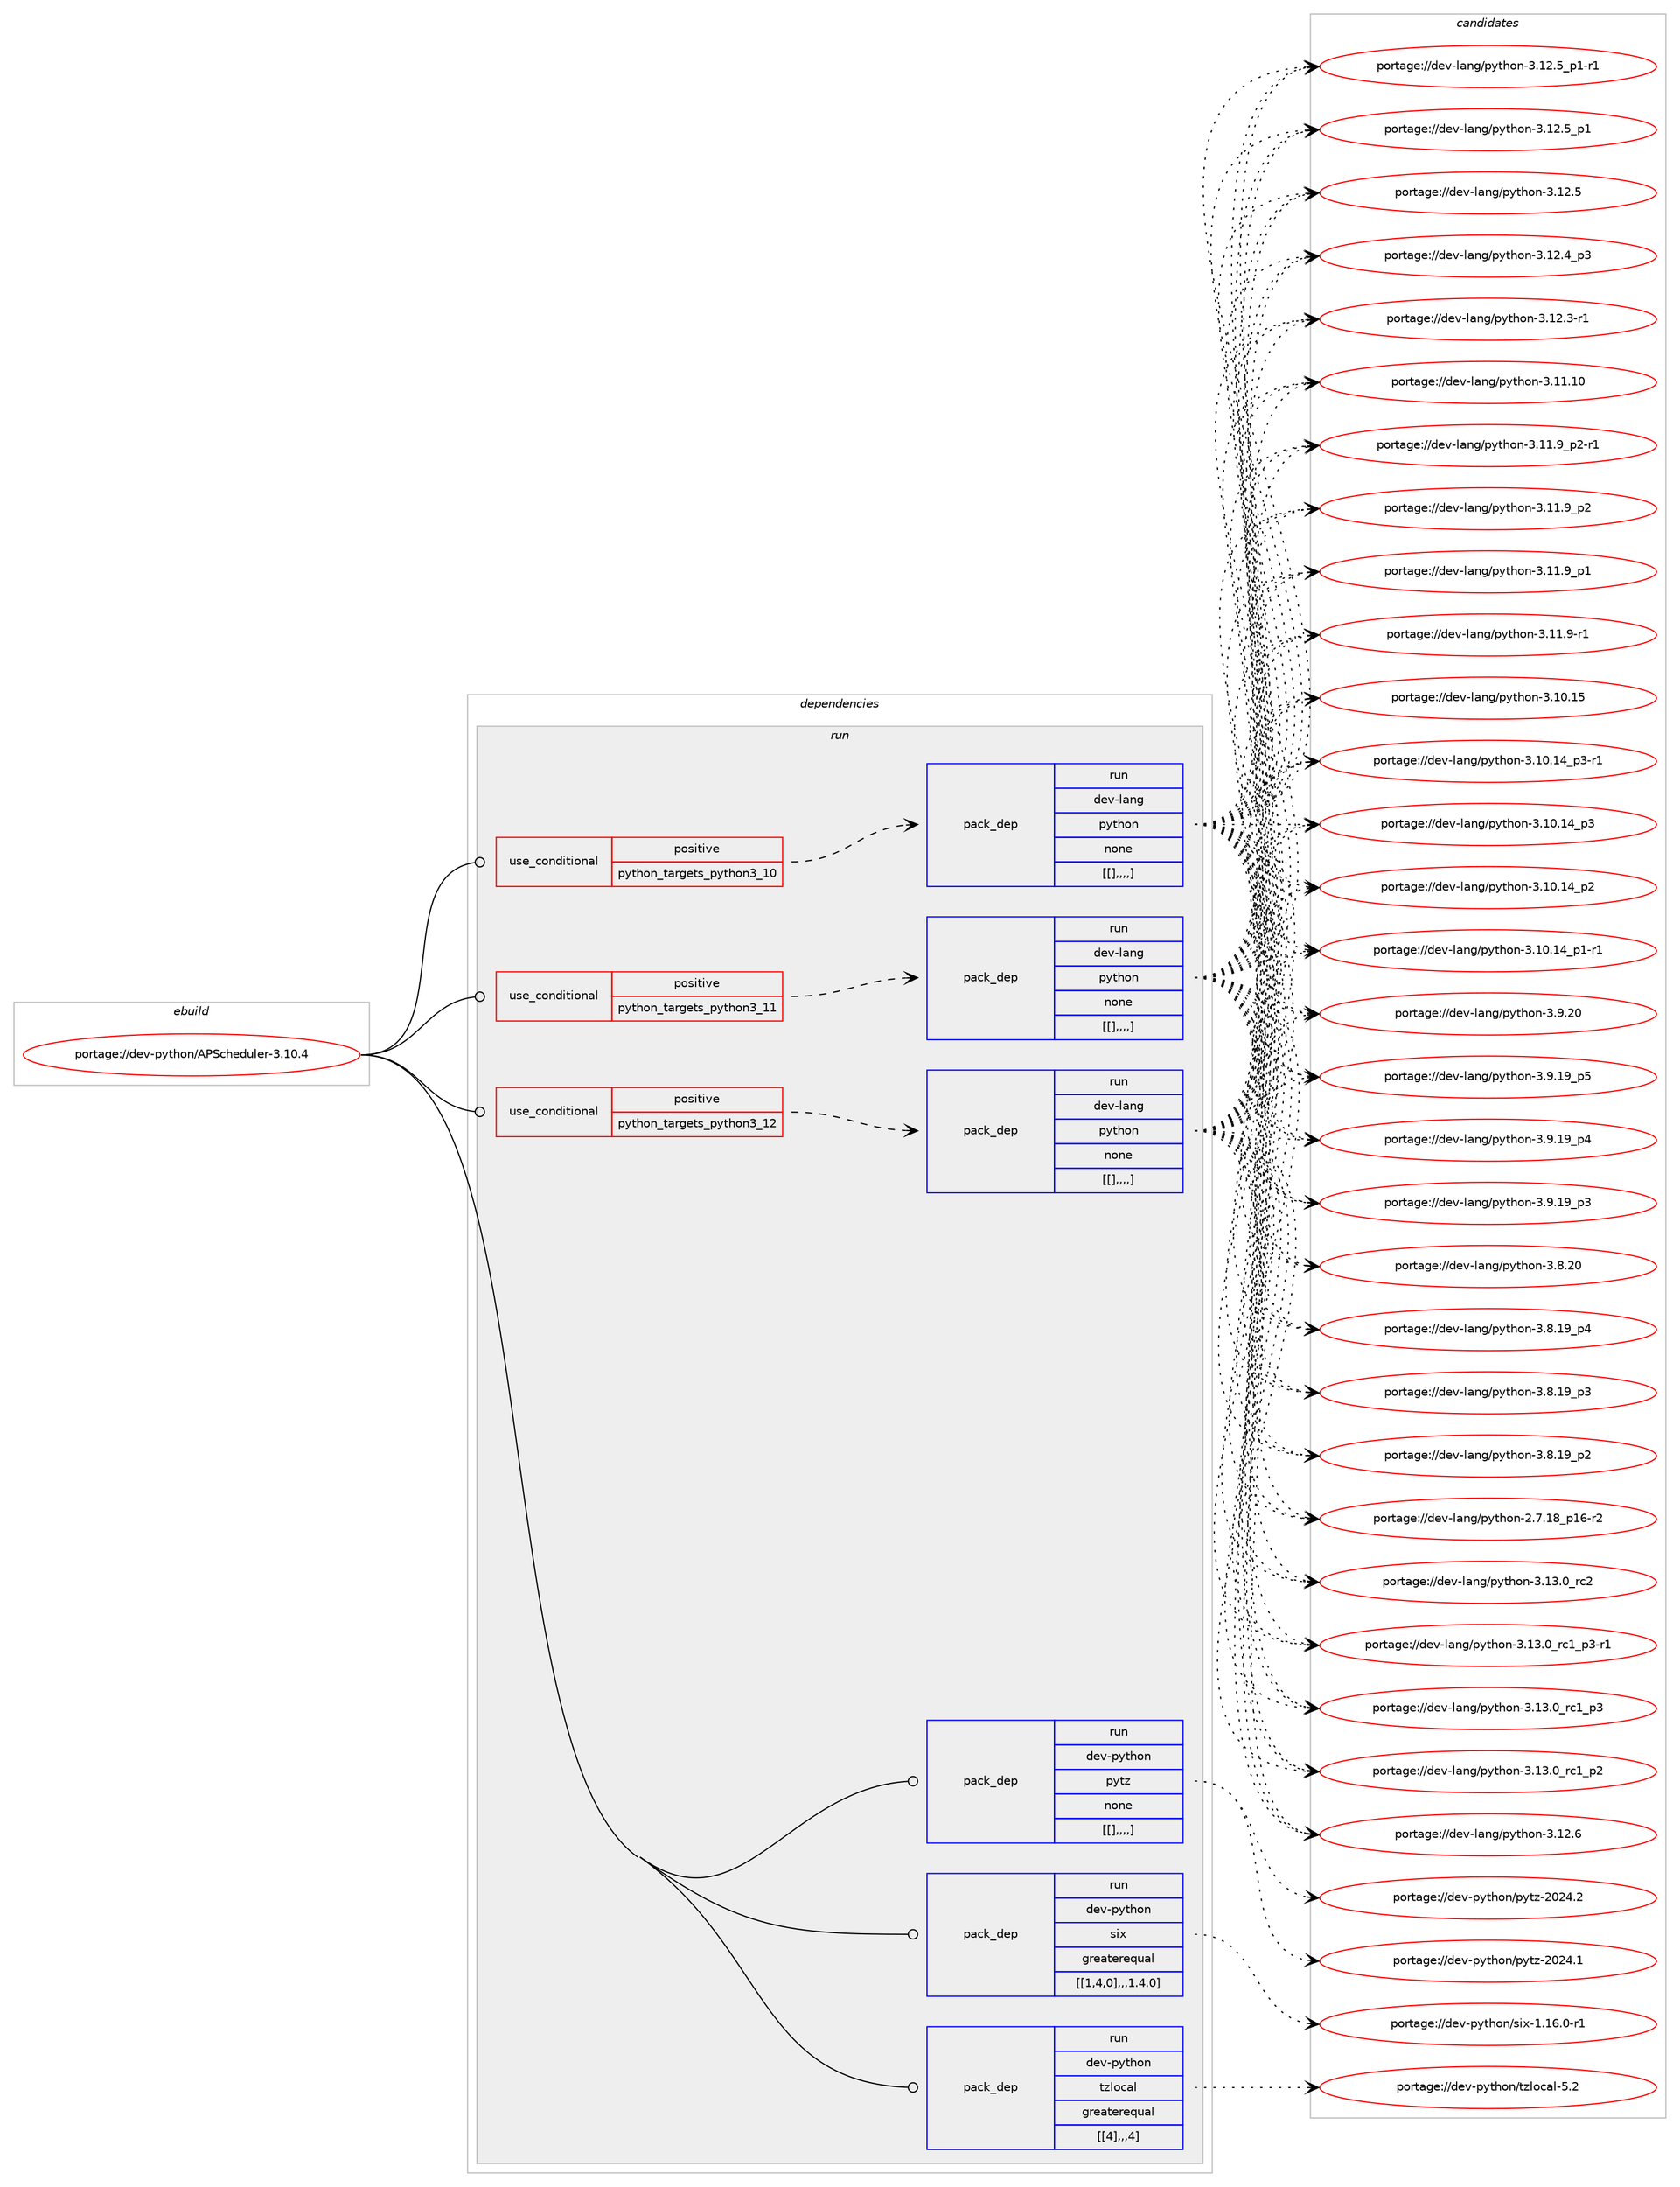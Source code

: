 digraph prolog {

# *************
# Graph options
# *************

newrank=true;
concentrate=true;
compound=true;
graph [rankdir=LR,fontname=Helvetica,fontsize=10,ranksep=1.5];#, ranksep=2.5, nodesep=0.2];
edge  [arrowhead=vee];
node  [fontname=Helvetica,fontsize=10];

# **********
# The ebuild
# **********

subgraph cluster_leftcol {
color=gray;
label=<<i>ebuild</i>>;
id [label="portage://dev-python/APScheduler-3.10.4", color=red, width=4, href="../dev-python/APScheduler-3.10.4.svg"];
}

# ****************
# The dependencies
# ****************

subgraph cluster_midcol {
color=gray;
label=<<i>dependencies</i>>;
subgraph cluster_compile {
fillcolor="#eeeeee";
style=filled;
label=<<i>compile</i>>;
}
subgraph cluster_compileandrun {
fillcolor="#eeeeee";
style=filled;
label=<<i>compile and run</i>>;
}
subgraph cluster_run {
fillcolor="#eeeeee";
style=filled;
label=<<i>run</i>>;
subgraph cond30948 {
dependency141547 [label=<<TABLE BORDER="0" CELLBORDER="1" CELLSPACING="0" CELLPADDING="4"><TR><TD ROWSPAN="3" CELLPADDING="10">use_conditional</TD></TR><TR><TD>positive</TD></TR><TR><TD>python_targets_python3_10</TD></TR></TABLE>>, shape=none, color=red];
subgraph pack109387 {
dependency141548 [label=<<TABLE BORDER="0" CELLBORDER="1" CELLSPACING="0" CELLPADDING="4" WIDTH="220"><TR><TD ROWSPAN="6" CELLPADDING="30">pack_dep</TD></TR><TR><TD WIDTH="110">run</TD></TR><TR><TD>dev-lang</TD></TR><TR><TD>python</TD></TR><TR><TD>none</TD></TR><TR><TD>[[],,,,]</TD></TR></TABLE>>, shape=none, color=blue];
}
dependency141547:e -> dependency141548:w [weight=20,style="dashed",arrowhead="vee"];
}
id:e -> dependency141547:w [weight=20,style="solid",arrowhead="odot"];
subgraph cond30949 {
dependency141549 [label=<<TABLE BORDER="0" CELLBORDER="1" CELLSPACING="0" CELLPADDING="4"><TR><TD ROWSPAN="3" CELLPADDING="10">use_conditional</TD></TR><TR><TD>positive</TD></TR><TR><TD>python_targets_python3_11</TD></TR></TABLE>>, shape=none, color=red];
subgraph pack109388 {
dependency141550 [label=<<TABLE BORDER="0" CELLBORDER="1" CELLSPACING="0" CELLPADDING="4" WIDTH="220"><TR><TD ROWSPAN="6" CELLPADDING="30">pack_dep</TD></TR><TR><TD WIDTH="110">run</TD></TR><TR><TD>dev-lang</TD></TR><TR><TD>python</TD></TR><TR><TD>none</TD></TR><TR><TD>[[],,,,]</TD></TR></TABLE>>, shape=none, color=blue];
}
dependency141549:e -> dependency141550:w [weight=20,style="dashed",arrowhead="vee"];
}
id:e -> dependency141549:w [weight=20,style="solid",arrowhead="odot"];
subgraph cond30950 {
dependency141551 [label=<<TABLE BORDER="0" CELLBORDER="1" CELLSPACING="0" CELLPADDING="4"><TR><TD ROWSPAN="3" CELLPADDING="10">use_conditional</TD></TR><TR><TD>positive</TD></TR><TR><TD>python_targets_python3_12</TD></TR></TABLE>>, shape=none, color=red];
subgraph pack109389 {
dependency141552 [label=<<TABLE BORDER="0" CELLBORDER="1" CELLSPACING="0" CELLPADDING="4" WIDTH="220"><TR><TD ROWSPAN="6" CELLPADDING="30">pack_dep</TD></TR><TR><TD WIDTH="110">run</TD></TR><TR><TD>dev-lang</TD></TR><TR><TD>python</TD></TR><TR><TD>none</TD></TR><TR><TD>[[],,,,]</TD></TR></TABLE>>, shape=none, color=blue];
}
dependency141551:e -> dependency141552:w [weight=20,style="dashed",arrowhead="vee"];
}
id:e -> dependency141551:w [weight=20,style="solid",arrowhead="odot"];
subgraph pack109390 {
dependency141553 [label=<<TABLE BORDER="0" CELLBORDER="1" CELLSPACING="0" CELLPADDING="4" WIDTH="220"><TR><TD ROWSPAN="6" CELLPADDING="30">pack_dep</TD></TR><TR><TD WIDTH="110">run</TD></TR><TR><TD>dev-python</TD></TR><TR><TD>pytz</TD></TR><TR><TD>none</TD></TR><TR><TD>[[],,,,]</TD></TR></TABLE>>, shape=none, color=blue];
}
id:e -> dependency141553:w [weight=20,style="solid",arrowhead="odot"];
subgraph pack109391 {
dependency141554 [label=<<TABLE BORDER="0" CELLBORDER="1" CELLSPACING="0" CELLPADDING="4" WIDTH="220"><TR><TD ROWSPAN="6" CELLPADDING="30">pack_dep</TD></TR><TR><TD WIDTH="110">run</TD></TR><TR><TD>dev-python</TD></TR><TR><TD>six</TD></TR><TR><TD>greaterequal</TD></TR><TR><TD>[[1,4,0],,,1.4.0]</TD></TR></TABLE>>, shape=none, color=blue];
}
id:e -> dependency141554:w [weight=20,style="solid",arrowhead="odot"];
subgraph pack109392 {
dependency141555 [label=<<TABLE BORDER="0" CELLBORDER="1" CELLSPACING="0" CELLPADDING="4" WIDTH="220"><TR><TD ROWSPAN="6" CELLPADDING="30">pack_dep</TD></TR><TR><TD WIDTH="110">run</TD></TR><TR><TD>dev-python</TD></TR><TR><TD>tzlocal</TD></TR><TR><TD>greaterequal</TD></TR><TR><TD>[[4],,,4]</TD></TR></TABLE>>, shape=none, color=blue];
}
id:e -> dependency141555:w [weight=20,style="solid",arrowhead="odot"];
}
}

# **************
# The candidates
# **************

subgraph cluster_choices {
rank=same;
color=gray;
label=<<i>candidates</i>>;

subgraph choice109387 {
color=black;
nodesep=1;
choice10010111845108971101034711212111610411111045514649514648951149950 [label="portage://dev-lang/python-3.13.0_rc2", color=red, width=4,href="../dev-lang/python-3.13.0_rc2.svg"];
choice1001011184510897110103471121211161041111104551464951464895114994995112514511449 [label="portage://dev-lang/python-3.13.0_rc1_p3-r1", color=red, width=4,href="../dev-lang/python-3.13.0_rc1_p3-r1.svg"];
choice100101118451089711010347112121116104111110455146495146489511499499511251 [label="portage://dev-lang/python-3.13.0_rc1_p3", color=red, width=4,href="../dev-lang/python-3.13.0_rc1_p3.svg"];
choice100101118451089711010347112121116104111110455146495146489511499499511250 [label="portage://dev-lang/python-3.13.0_rc1_p2", color=red, width=4,href="../dev-lang/python-3.13.0_rc1_p2.svg"];
choice10010111845108971101034711212111610411111045514649504654 [label="portage://dev-lang/python-3.12.6", color=red, width=4,href="../dev-lang/python-3.12.6.svg"];
choice1001011184510897110103471121211161041111104551464950465395112494511449 [label="portage://dev-lang/python-3.12.5_p1-r1", color=red, width=4,href="../dev-lang/python-3.12.5_p1-r1.svg"];
choice100101118451089711010347112121116104111110455146495046539511249 [label="portage://dev-lang/python-3.12.5_p1", color=red, width=4,href="../dev-lang/python-3.12.5_p1.svg"];
choice10010111845108971101034711212111610411111045514649504653 [label="portage://dev-lang/python-3.12.5", color=red, width=4,href="../dev-lang/python-3.12.5.svg"];
choice100101118451089711010347112121116104111110455146495046529511251 [label="portage://dev-lang/python-3.12.4_p3", color=red, width=4,href="../dev-lang/python-3.12.4_p3.svg"];
choice100101118451089711010347112121116104111110455146495046514511449 [label="portage://dev-lang/python-3.12.3-r1", color=red, width=4,href="../dev-lang/python-3.12.3-r1.svg"];
choice1001011184510897110103471121211161041111104551464949464948 [label="portage://dev-lang/python-3.11.10", color=red, width=4,href="../dev-lang/python-3.11.10.svg"];
choice1001011184510897110103471121211161041111104551464949465795112504511449 [label="portage://dev-lang/python-3.11.9_p2-r1", color=red, width=4,href="../dev-lang/python-3.11.9_p2-r1.svg"];
choice100101118451089711010347112121116104111110455146494946579511250 [label="portage://dev-lang/python-3.11.9_p2", color=red, width=4,href="../dev-lang/python-3.11.9_p2.svg"];
choice100101118451089711010347112121116104111110455146494946579511249 [label="portage://dev-lang/python-3.11.9_p1", color=red, width=4,href="../dev-lang/python-3.11.9_p1.svg"];
choice100101118451089711010347112121116104111110455146494946574511449 [label="portage://dev-lang/python-3.11.9-r1", color=red, width=4,href="../dev-lang/python-3.11.9-r1.svg"];
choice1001011184510897110103471121211161041111104551464948464953 [label="portage://dev-lang/python-3.10.15", color=red, width=4,href="../dev-lang/python-3.10.15.svg"];
choice100101118451089711010347112121116104111110455146494846495295112514511449 [label="portage://dev-lang/python-3.10.14_p3-r1", color=red, width=4,href="../dev-lang/python-3.10.14_p3-r1.svg"];
choice10010111845108971101034711212111610411111045514649484649529511251 [label="portage://dev-lang/python-3.10.14_p3", color=red, width=4,href="../dev-lang/python-3.10.14_p3.svg"];
choice10010111845108971101034711212111610411111045514649484649529511250 [label="portage://dev-lang/python-3.10.14_p2", color=red, width=4,href="../dev-lang/python-3.10.14_p2.svg"];
choice100101118451089711010347112121116104111110455146494846495295112494511449 [label="portage://dev-lang/python-3.10.14_p1-r1", color=red, width=4,href="../dev-lang/python-3.10.14_p1-r1.svg"];
choice10010111845108971101034711212111610411111045514657465048 [label="portage://dev-lang/python-3.9.20", color=red, width=4,href="../dev-lang/python-3.9.20.svg"];
choice100101118451089711010347112121116104111110455146574649579511253 [label="portage://dev-lang/python-3.9.19_p5", color=red, width=4,href="../dev-lang/python-3.9.19_p5.svg"];
choice100101118451089711010347112121116104111110455146574649579511252 [label="portage://dev-lang/python-3.9.19_p4", color=red, width=4,href="../dev-lang/python-3.9.19_p4.svg"];
choice100101118451089711010347112121116104111110455146574649579511251 [label="portage://dev-lang/python-3.9.19_p3", color=red, width=4,href="../dev-lang/python-3.9.19_p3.svg"];
choice10010111845108971101034711212111610411111045514656465048 [label="portage://dev-lang/python-3.8.20", color=red, width=4,href="../dev-lang/python-3.8.20.svg"];
choice100101118451089711010347112121116104111110455146564649579511252 [label="portage://dev-lang/python-3.8.19_p4", color=red, width=4,href="../dev-lang/python-3.8.19_p4.svg"];
choice100101118451089711010347112121116104111110455146564649579511251 [label="portage://dev-lang/python-3.8.19_p3", color=red, width=4,href="../dev-lang/python-3.8.19_p3.svg"];
choice100101118451089711010347112121116104111110455146564649579511250 [label="portage://dev-lang/python-3.8.19_p2", color=red, width=4,href="../dev-lang/python-3.8.19_p2.svg"];
choice100101118451089711010347112121116104111110455046554649569511249544511450 [label="portage://dev-lang/python-2.7.18_p16-r2", color=red, width=4,href="../dev-lang/python-2.7.18_p16-r2.svg"];
dependency141548:e -> choice10010111845108971101034711212111610411111045514649514648951149950:w [style=dotted,weight="100"];
dependency141548:e -> choice1001011184510897110103471121211161041111104551464951464895114994995112514511449:w [style=dotted,weight="100"];
dependency141548:e -> choice100101118451089711010347112121116104111110455146495146489511499499511251:w [style=dotted,weight="100"];
dependency141548:e -> choice100101118451089711010347112121116104111110455146495146489511499499511250:w [style=dotted,weight="100"];
dependency141548:e -> choice10010111845108971101034711212111610411111045514649504654:w [style=dotted,weight="100"];
dependency141548:e -> choice1001011184510897110103471121211161041111104551464950465395112494511449:w [style=dotted,weight="100"];
dependency141548:e -> choice100101118451089711010347112121116104111110455146495046539511249:w [style=dotted,weight="100"];
dependency141548:e -> choice10010111845108971101034711212111610411111045514649504653:w [style=dotted,weight="100"];
dependency141548:e -> choice100101118451089711010347112121116104111110455146495046529511251:w [style=dotted,weight="100"];
dependency141548:e -> choice100101118451089711010347112121116104111110455146495046514511449:w [style=dotted,weight="100"];
dependency141548:e -> choice1001011184510897110103471121211161041111104551464949464948:w [style=dotted,weight="100"];
dependency141548:e -> choice1001011184510897110103471121211161041111104551464949465795112504511449:w [style=dotted,weight="100"];
dependency141548:e -> choice100101118451089711010347112121116104111110455146494946579511250:w [style=dotted,weight="100"];
dependency141548:e -> choice100101118451089711010347112121116104111110455146494946579511249:w [style=dotted,weight="100"];
dependency141548:e -> choice100101118451089711010347112121116104111110455146494946574511449:w [style=dotted,weight="100"];
dependency141548:e -> choice1001011184510897110103471121211161041111104551464948464953:w [style=dotted,weight="100"];
dependency141548:e -> choice100101118451089711010347112121116104111110455146494846495295112514511449:w [style=dotted,weight="100"];
dependency141548:e -> choice10010111845108971101034711212111610411111045514649484649529511251:w [style=dotted,weight="100"];
dependency141548:e -> choice10010111845108971101034711212111610411111045514649484649529511250:w [style=dotted,weight="100"];
dependency141548:e -> choice100101118451089711010347112121116104111110455146494846495295112494511449:w [style=dotted,weight="100"];
dependency141548:e -> choice10010111845108971101034711212111610411111045514657465048:w [style=dotted,weight="100"];
dependency141548:e -> choice100101118451089711010347112121116104111110455146574649579511253:w [style=dotted,weight="100"];
dependency141548:e -> choice100101118451089711010347112121116104111110455146574649579511252:w [style=dotted,weight="100"];
dependency141548:e -> choice100101118451089711010347112121116104111110455146574649579511251:w [style=dotted,weight="100"];
dependency141548:e -> choice10010111845108971101034711212111610411111045514656465048:w [style=dotted,weight="100"];
dependency141548:e -> choice100101118451089711010347112121116104111110455146564649579511252:w [style=dotted,weight="100"];
dependency141548:e -> choice100101118451089711010347112121116104111110455146564649579511251:w [style=dotted,weight="100"];
dependency141548:e -> choice100101118451089711010347112121116104111110455146564649579511250:w [style=dotted,weight="100"];
dependency141548:e -> choice100101118451089711010347112121116104111110455046554649569511249544511450:w [style=dotted,weight="100"];
}
subgraph choice109388 {
color=black;
nodesep=1;
choice10010111845108971101034711212111610411111045514649514648951149950 [label="portage://dev-lang/python-3.13.0_rc2", color=red, width=4,href="../dev-lang/python-3.13.0_rc2.svg"];
choice1001011184510897110103471121211161041111104551464951464895114994995112514511449 [label="portage://dev-lang/python-3.13.0_rc1_p3-r1", color=red, width=4,href="../dev-lang/python-3.13.0_rc1_p3-r1.svg"];
choice100101118451089711010347112121116104111110455146495146489511499499511251 [label="portage://dev-lang/python-3.13.0_rc1_p3", color=red, width=4,href="../dev-lang/python-3.13.0_rc1_p3.svg"];
choice100101118451089711010347112121116104111110455146495146489511499499511250 [label="portage://dev-lang/python-3.13.0_rc1_p2", color=red, width=4,href="../dev-lang/python-3.13.0_rc1_p2.svg"];
choice10010111845108971101034711212111610411111045514649504654 [label="portage://dev-lang/python-3.12.6", color=red, width=4,href="../dev-lang/python-3.12.6.svg"];
choice1001011184510897110103471121211161041111104551464950465395112494511449 [label="portage://dev-lang/python-3.12.5_p1-r1", color=red, width=4,href="../dev-lang/python-3.12.5_p1-r1.svg"];
choice100101118451089711010347112121116104111110455146495046539511249 [label="portage://dev-lang/python-3.12.5_p1", color=red, width=4,href="../dev-lang/python-3.12.5_p1.svg"];
choice10010111845108971101034711212111610411111045514649504653 [label="portage://dev-lang/python-3.12.5", color=red, width=4,href="../dev-lang/python-3.12.5.svg"];
choice100101118451089711010347112121116104111110455146495046529511251 [label="portage://dev-lang/python-3.12.4_p3", color=red, width=4,href="../dev-lang/python-3.12.4_p3.svg"];
choice100101118451089711010347112121116104111110455146495046514511449 [label="portage://dev-lang/python-3.12.3-r1", color=red, width=4,href="../dev-lang/python-3.12.3-r1.svg"];
choice1001011184510897110103471121211161041111104551464949464948 [label="portage://dev-lang/python-3.11.10", color=red, width=4,href="../dev-lang/python-3.11.10.svg"];
choice1001011184510897110103471121211161041111104551464949465795112504511449 [label="portage://dev-lang/python-3.11.9_p2-r1", color=red, width=4,href="../dev-lang/python-3.11.9_p2-r1.svg"];
choice100101118451089711010347112121116104111110455146494946579511250 [label="portage://dev-lang/python-3.11.9_p2", color=red, width=4,href="../dev-lang/python-3.11.9_p2.svg"];
choice100101118451089711010347112121116104111110455146494946579511249 [label="portage://dev-lang/python-3.11.9_p1", color=red, width=4,href="../dev-lang/python-3.11.9_p1.svg"];
choice100101118451089711010347112121116104111110455146494946574511449 [label="portage://dev-lang/python-3.11.9-r1", color=red, width=4,href="../dev-lang/python-3.11.9-r1.svg"];
choice1001011184510897110103471121211161041111104551464948464953 [label="portage://dev-lang/python-3.10.15", color=red, width=4,href="../dev-lang/python-3.10.15.svg"];
choice100101118451089711010347112121116104111110455146494846495295112514511449 [label="portage://dev-lang/python-3.10.14_p3-r1", color=red, width=4,href="../dev-lang/python-3.10.14_p3-r1.svg"];
choice10010111845108971101034711212111610411111045514649484649529511251 [label="portage://dev-lang/python-3.10.14_p3", color=red, width=4,href="../dev-lang/python-3.10.14_p3.svg"];
choice10010111845108971101034711212111610411111045514649484649529511250 [label="portage://dev-lang/python-3.10.14_p2", color=red, width=4,href="../dev-lang/python-3.10.14_p2.svg"];
choice100101118451089711010347112121116104111110455146494846495295112494511449 [label="portage://dev-lang/python-3.10.14_p1-r1", color=red, width=4,href="../dev-lang/python-3.10.14_p1-r1.svg"];
choice10010111845108971101034711212111610411111045514657465048 [label="portage://dev-lang/python-3.9.20", color=red, width=4,href="../dev-lang/python-3.9.20.svg"];
choice100101118451089711010347112121116104111110455146574649579511253 [label="portage://dev-lang/python-3.9.19_p5", color=red, width=4,href="../dev-lang/python-3.9.19_p5.svg"];
choice100101118451089711010347112121116104111110455146574649579511252 [label="portage://dev-lang/python-3.9.19_p4", color=red, width=4,href="../dev-lang/python-3.9.19_p4.svg"];
choice100101118451089711010347112121116104111110455146574649579511251 [label="portage://dev-lang/python-3.9.19_p3", color=red, width=4,href="../dev-lang/python-3.9.19_p3.svg"];
choice10010111845108971101034711212111610411111045514656465048 [label="portage://dev-lang/python-3.8.20", color=red, width=4,href="../dev-lang/python-3.8.20.svg"];
choice100101118451089711010347112121116104111110455146564649579511252 [label="portage://dev-lang/python-3.8.19_p4", color=red, width=4,href="../dev-lang/python-3.8.19_p4.svg"];
choice100101118451089711010347112121116104111110455146564649579511251 [label="portage://dev-lang/python-3.8.19_p3", color=red, width=4,href="../dev-lang/python-3.8.19_p3.svg"];
choice100101118451089711010347112121116104111110455146564649579511250 [label="portage://dev-lang/python-3.8.19_p2", color=red, width=4,href="../dev-lang/python-3.8.19_p2.svg"];
choice100101118451089711010347112121116104111110455046554649569511249544511450 [label="portage://dev-lang/python-2.7.18_p16-r2", color=red, width=4,href="../dev-lang/python-2.7.18_p16-r2.svg"];
dependency141550:e -> choice10010111845108971101034711212111610411111045514649514648951149950:w [style=dotted,weight="100"];
dependency141550:e -> choice1001011184510897110103471121211161041111104551464951464895114994995112514511449:w [style=dotted,weight="100"];
dependency141550:e -> choice100101118451089711010347112121116104111110455146495146489511499499511251:w [style=dotted,weight="100"];
dependency141550:e -> choice100101118451089711010347112121116104111110455146495146489511499499511250:w [style=dotted,weight="100"];
dependency141550:e -> choice10010111845108971101034711212111610411111045514649504654:w [style=dotted,weight="100"];
dependency141550:e -> choice1001011184510897110103471121211161041111104551464950465395112494511449:w [style=dotted,weight="100"];
dependency141550:e -> choice100101118451089711010347112121116104111110455146495046539511249:w [style=dotted,weight="100"];
dependency141550:e -> choice10010111845108971101034711212111610411111045514649504653:w [style=dotted,weight="100"];
dependency141550:e -> choice100101118451089711010347112121116104111110455146495046529511251:w [style=dotted,weight="100"];
dependency141550:e -> choice100101118451089711010347112121116104111110455146495046514511449:w [style=dotted,weight="100"];
dependency141550:e -> choice1001011184510897110103471121211161041111104551464949464948:w [style=dotted,weight="100"];
dependency141550:e -> choice1001011184510897110103471121211161041111104551464949465795112504511449:w [style=dotted,weight="100"];
dependency141550:e -> choice100101118451089711010347112121116104111110455146494946579511250:w [style=dotted,weight="100"];
dependency141550:e -> choice100101118451089711010347112121116104111110455146494946579511249:w [style=dotted,weight="100"];
dependency141550:e -> choice100101118451089711010347112121116104111110455146494946574511449:w [style=dotted,weight="100"];
dependency141550:e -> choice1001011184510897110103471121211161041111104551464948464953:w [style=dotted,weight="100"];
dependency141550:e -> choice100101118451089711010347112121116104111110455146494846495295112514511449:w [style=dotted,weight="100"];
dependency141550:e -> choice10010111845108971101034711212111610411111045514649484649529511251:w [style=dotted,weight="100"];
dependency141550:e -> choice10010111845108971101034711212111610411111045514649484649529511250:w [style=dotted,weight="100"];
dependency141550:e -> choice100101118451089711010347112121116104111110455146494846495295112494511449:w [style=dotted,weight="100"];
dependency141550:e -> choice10010111845108971101034711212111610411111045514657465048:w [style=dotted,weight="100"];
dependency141550:e -> choice100101118451089711010347112121116104111110455146574649579511253:w [style=dotted,weight="100"];
dependency141550:e -> choice100101118451089711010347112121116104111110455146574649579511252:w [style=dotted,weight="100"];
dependency141550:e -> choice100101118451089711010347112121116104111110455146574649579511251:w [style=dotted,weight="100"];
dependency141550:e -> choice10010111845108971101034711212111610411111045514656465048:w [style=dotted,weight="100"];
dependency141550:e -> choice100101118451089711010347112121116104111110455146564649579511252:w [style=dotted,weight="100"];
dependency141550:e -> choice100101118451089711010347112121116104111110455146564649579511251:w [style=dotted,weight="100"];
dependency141550:e -> choice100101118451089711010347112121116104111110455146564649579511250:w [style=dotted,weight="100"];
dependency141550:e -> choice100101118451089711010347112121116104111110455046554649569511249544511450:w [style=dotted,weight="100"];
}
subgraph choice109389 {
color=black;
nodesep=1;
choice10010111845108971101034711212111610411111045514649514648951149950 [label="portage://dev-lang/python-3.13.0_rc2", color=red, width=4,href="../dev-lang/python-3.13.0_rc2.svg"];
choice1001011184510897110103471121211161041111104551464951464895114994995112514511449 [label="portage://dev-lang/python-3.13.0_rc1_p3-r1", color=red, width=4,href="../dev-lang/python-3.13.0_rc1_p3-r1.svg"];
choice100101118451089711010347112121116104111110455146495146489511499499511251 [label="portage://dev-lang/python-3.13.0_rc1_p3", color=red, width=4,href="../dev-lang/python-3.13.0_rc1_p3.svg"];
choice100101118451089711010347112121116104111110455146495146489511499499511250 [label="portage://dev-lang/python-3.13.0_rc1_p2", color=red, width=4,href="../dev-lang/python-3.13.0_rc1_p2.svg"];
choice10010111845108971101034711212111610411111045514649504654 [label="portage://dev-lang/python-3.12.6", color=red, width=4,href="../dev-lang/python-3.12.6.svg"];
choice1001011184510897110103471121211161041111104551464950465395112494511449 [label="portage://dev-lang/python-3.12.5_p1-r1", color=red, width=4,href="../dev-lang/python-3.12.5_p1-r1.svg"];
choice100101118451089711010347112121116104111110455146495046539511249 [label="portage://dev-lang/python-3.12.5_p1", color=red, width=4,href="../dev-lang/python-3.12.5_p1.svg"];
choice10010111845108971101034711212111610411111045514649504653 [label="portage://dev-lang/python-3.12.5", color=red, width=4,href="../dev-lang/python-3.12.5.svg"];
choice100101118451089711010347112121116104111110455146495046529511251 [label="portage://dev-lang/python-3.12.4_p3", color=red, width=4,href="../dev-lang/python-3.12.4_p3.svg"];
choice100101118451089711010347112121116104111110455146495046514511449 [label="portage://dev-lang/python-3.12.3-r1", color=red, width=4,href="../dev-lang/python-3.12.3-r1.svg"];
choice1001011184510897110103471121211161041111104551464949464948 [label="portage://dev-lang/python-3.11.10", color=red, width=4,href="../dev-lang/python-3.11.10.svg"];
choice1001011184510897110103471121211161041111104551464949465795112504511449 [label="portage://dev-lang/python-3.11.9_p2-r1", color=red, width=4,href="../dev-lang/python-3.11.9_p2-r1.svg"];
choice100101118451089711010347112121116104111110455146494946579511250 [label="portage://dev-lang/python-3.11.9_p2", color=red, width=4,href="../dev-lang/python-3.11.9_p2.svg"];
choice100101118451089711010347112121116104111110455146494946579511249 [label="portage://dev-lang/python-3.11.9_p1", color=red, width=4,href="../dev-lang/python-3.11.9_p1.svg"];
choice100101118451089711010347112121116104111110455146494946574511449 [label="portage://dev-lang/python-3.11.9-r1", color=red, width=4,href="../dev-lang/python-3.11.9-r1.svg"];
choice1001011184510897110103471121211161041111104551464948464953 [label="portage://dev-lang/python-3.10.15", color=red, width=4,href="../dev-lang/python-3.10.15.svg"];
choice100101118451089711010347112121116104111110455146494846495295112514511449 [label="portage://dev-lang/python-3.10.14_p3-r1", color=red, width=4,href="../dev-lang/python-3.10.14_p3-r1.svg"];
choice10010111845108971101034711212111610411111045514649484649529511251 [label="portage://dev-lang/python-3.10.14_p3", color=red, width=4,href="../dev-lang/python-3.10.14_p3.svg"];
choice10010111845108971101034711212111610411111045514649484649529511250 [label="portage://dev-lang/python-3.10.14_p2", color=red, width=4,href="../dev-lang/python-3.10.14_p2.svg"];
choice100101118451089711010347112121116104111110455146494846495295112494511449 [label="portage://dev-lang/python-3.10.14_p1-r1", color=red, width=4,href="../dev-lang/python-3.10.14_p1-r1.svg"];
choice10010111845108971101034711212111610411111045514657465048 [label="portage://dev-lang/python-3.9.20", color=red, width=4,href="../dev-lang/python-3.9.20.svg"];
choice100101118451089711010347112121116104111110455146574649579511253 [label="portage://dev-lang/python-3.9.19_p5", color=red, width=4,href="../dev-lang/python-3.9.19_p5.svg"];
choice100101118451089711010347112121116104111110455146574649579511252 [label="portage://dev-lang/python-3.9.19_p4", color=red, width=4,href="../dev-lang/python-3.9.19_p4.svg"];
choice100101118451089711010347112121116104111110455146574649579511251 [label="portage://dev-lang/python-3.9.19_p3", color=red, width=4,href="../dev-lang/python-3.9.19_p3.svg"];
choice10010111845108971101034711212111610411111045514656465048 [label="portage://dev-lang/python-3.8.20", color=red, width=4,href="../dev-lang/python-3.8.20.svg"];
choice100101118451089711010347112121116104111110455146564649579511252 [label="portage://dev-lang/python-3.8.19_p4", color=red, width=4,href="../dev-lang/python-3.8.19_p4.svg"];
choice100101118451089711010347112121116104111110455146564649579511251 [label="portage://dev-lang/python-3.8.19_p3", color=red, width=4,href="../dev-lang/python-3.8.19_p3.svg"];
choice100101118451089711010347112121116104111110455146564649579511250 [label="portage://dev-lang/python-3.8.19_p2", color=red, width=4,href="../dev-lang/python-3.8.19_p2.svg"];
choice100101118451089711010347112121116104111110455046554649569511249544511450 [label="portage://dev-lang/python-2.7.18_p16-r2", color=red, width=4,href="../dev-lang/python-2.7.18_p16-r2.svg"];
dependency141552:e -> choice10010111845108971101034711212111610411111045514649514648951149950:w [style=dotted,weight="100"];
dependency141552:e -> choice1001011184510897110103471121211161041111104551464951464895114994995112514511449:w [style=dotted,weight="100"];
dependency141552:e -> choice100101118451089711010347112121116104111110455146495146489511499499511251:w [style=dotted,weight="100"];
dependency141552:e -> choice100101118451089711010347112121116104111110455146495146489511499499511250:w [style=dotted,weight="100"];
dependency141552:e -> choice10010111845108971101034711212111610411111045514649504654:w [style=dotted,weight="100"];
dependency141552:e -> choice1001011184510897110103471121211161041111104551464950465395112494511449:w [style=dotted,weight="100"];
dependency141552:e -> choice100101118451089711010347112121116104111110455146495046539511249:w [style=dotted,weight="100"];
dependency141552:e -> choice10010111845108971101034711212111610411111045514649504653:w [style=dotted,weight="100"];
dependency141552:e -> choice100101118451089711010347112121116104111110455146495046529511251:w [style=dotted,weight="100"];
dependency141552:e -> choice100101118451089711010347112121116104111110455146495046514511449:w [style=dotted,weight="100"];
dependency141552:e -> choice1001011184510897110103471121211161041111104551464949464948:w [style=dotted,weight="100"];
dependency141552:e -> choice1001011184510897110103471121211161041111104551464949465795112504511449:w [style=dotted,weight="100"];
dependency141552:e -> choice100101118451089711010347112121116104111110455146494946579511250:w [style=dotted,weight="100"];
dependency141552:e -> choice100101118451089711010347112121116104111110455146494946579511249:w [style=dotted,weight="100"];
dependency141552:e -> choice100101118451089711010347112121116104111110455146494946574511449:w [style=dotted,weight="100"];
dependency141552:e -> choice1001011184510897110103471121211161041111104551464948464953:w [style=dotted,weight="100"];
dependency141552:e -> choice100101118451089711010347112121116104111110455146494846495295112514511449:w [style=dotted,weight="100"];
dependency141552:e -> choice10010111845108971101034711212111610411111045514649484649529511251:w [style=dotted,weight="100"];
dependency141552:e -> choice10010111845108971101034711212111610411111045514649484649529511250:w [style=dotted,weight="100"];
dependency141552:e -> choice100101118451089711010347112121116104111110455146494846495295112494511449:w [style=dotted,weight="100"];
dependency141552:e -> choice10010111845108971101034711212111610411111045514657465048:w [style=dotted,weight="100"];
dependency141552:e -> choice100101118451089711010347112121116104111110455146574649579511253:w [style=dotted,weight="100"];
dependency141552:e -> choice100101118451089711010347112121116104111110455146574649579511252:w [style=dotted,weight="100"];
dependency141552:e -> choice100101118451089711010347112121116104111110455146574649579511251:w [style=dotted,weight="100"];
dependency141552:e -> choice10010111845108971101034711212111610411111045514656465048:w [style=dotted,weight="100"];
dependency141552:e -> choice100101118451089711010347112121116104111110455146564649579511252:w [style=dotted,weight="100"];
dependency141552:e -> choice100101118451089711010347112121116104111110455146564649579511251:w [style=dotted,weight="100"];
dependency141552:e -> choice100101118451089711010347112121116104111110455146564649579511250:w [style=dotted,weight="100"];
dependency141552:e -> choice100101118451089711010347112121116104111110455046554649569511249544511450:w [style=dotted,weight="100"];
}
subgraph choice109390 {
color=black;
nodesep=1;
choice100101118451121211161041111104711212111612245504850524650 [label="portage://dev-python/pytz-2024.2", color=red, width=4,href="../dev-python/pytz-2024.2.svg"];
choice100101118451121211161041111104711212111612245504850524649 [label="portage://dev-python/pytz-2024.1", color=red, width=4,href="../dev-python/pytz-2024.1.svg"];
dependency141553:e -> choice100101118451121211161041111104711212111612245504850524650:w [style=dotted,weight="100"];
dependency141553:e -> choice100101118451121211161041111104711212111612245504850524649:w [style=dotted,weight="100"];
}
subgraph choice109391 {
color=black;
nodesep=1;
choice1001011184511212111610411111047115105120454946495446484511449 [label="portage://dev-python/six-1.16.0-r1", color=red, width=4,href="../dev-python/six-1.16.0-r1.svg"];
dependency141554:e -> choice1001011184511212111610411111047115105120454946495446484511449:w [style=dotted,weight="100"];
}
subgraph choice109392 {
color=black;
nodesep=1;
choice1001011184511212111610411111047116122108111999710845534650 [label="portage://dev-python/tzlocal-5.2", color=red, width=4,href="../dev-python/tzlocal-5.2.svg"];
dependency141555:e -> choice1001011184511212111610411111047116122108111999710845534650:w [style=dotted,weight="100"];
}
}

}
